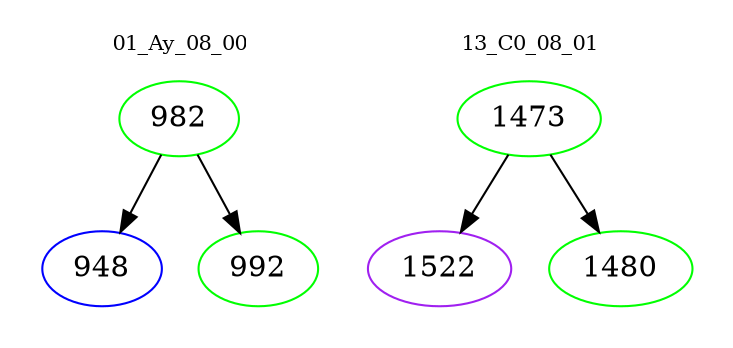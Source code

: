 digraph{
subgraph cluster_0 {
color = white
label = "01_Ay_08_00";
fontsize=10;
T0_982 [label="982", color="green"]
T0_982 -> T0_948 [color="black"]
T0_948 [label="948", color="blue"]
T0_982 -> T0_992 [color="black"]
T0_992 [label="992", color="green"]
}
subgraph cluster_1 {
color = white
label = "13_C0_08_01";
fontsize=10;
T1_1473 [label="1473", color="green"]
T1_1473 -> T1_1522 [color="black"]
T1_1522 [label="1522", color="purple"]
T1_1473 -> T1_1480 [color="black"]
T1_1480 [label="1480", color="green"]
}
}
